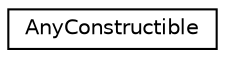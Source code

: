 digraph "Graphical Class Hierarchy"
{
  edge [fontname="Helvetica",fontsize="10",labelfontname="Helvetica",labelfontsize="10"];
  node [fontname="Helvetica",fontsize="10",shape=record];
  rankdir="LR";
  Node0 [label="AnyConstructible",height=0.2,width=0.4,color="black", fillcolor="white", style="filled",URL="$struct_any_constructible.html"];
}
